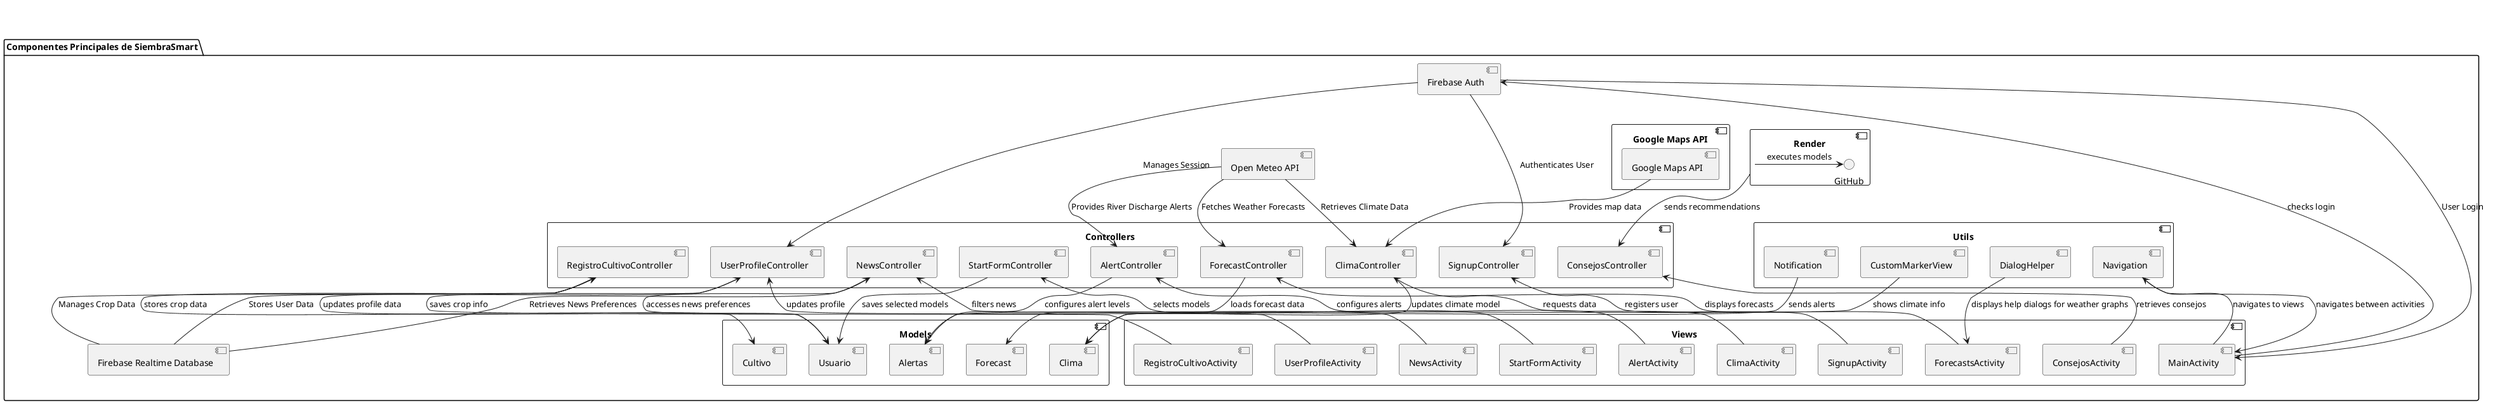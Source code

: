 @startuml

package "Componentes Principales de SiembraSmart" {

    component "Controllers" {
        [NewsController]
        [ConsejosController]
        [ForecastController]
        [AlertController]
        [ClimaController]
        [RegistroCultivoController]
        [SignupController]
        [StartFormController]
        [UserProfileController]
    }

    component "Models" {
        [Alertas]
        [Clima]
        [Forecast]
        [Cultivo]
        [Usuario]
    }

    component "Views" {
        [ClimaActivity]
        [AlertActivity]
        [ConsejosActivity]
        [ForecastsActivity]
        [NewsActivity]
        [RegistroCultivoActivity]
        [SignupActivity]
        [StartFormActivity]
        [UserProfileActivity]
        [MainActivity]
    }

    component "Utils" {
        [CustomMarkerView]
        [Navigation]
        [Notification]
        [DialogHelper]

    }

    component "Render" {
        [Render] -down-> [ConsejosController] : sends recommendations
        [Render] -left-> GitHub : executes models
    }

    component "Firebase Auth" as FirebaseAuth {
        [FirebaseAuth] -down-> [SignupController] : Authenticates User
        [FirebaseAuth] -down-> [UserProfileController] : Manages Session
        [FirebaseAuth] -down-> [MainActivity] : User Login
    }

    component "Firebase Realtime Database" as FirebaseDatabase {
        [FirebaseDatabase] -up-> [UserProfileController] : Stores User Data
        [FirebaseDatabase] -up-> [RegistroCultivoController] : Manages Crop Data
        [FirebaseDatabase] -up-> [NewsController] : Retrieves News Preferences
    }

    component "Open Meteo API" as OpenMeteoAPI{
        [OpenMeteoAPI] -down-> [ForecastController] : Fetches Weather Forecasts
        [OpenMeteoAPI] -down-> [ClimaController] : Retrieves Climate Data
        [OpenMeteoAPI] -down-> [AlertController] : Provides River Discharge Alerts
    }

    component "Google Maps API" as GoogleMaps {
        [Google Maps API] -down-> [ClimaController] : Provides map data
    }

    [ClimaActivity] -up-> [ClimaController] : requests data
    [AlertActivity] -up-> [AlertController] : configures alerts
    [ConsejosActivity] -up-> [ConsejosController] : retrieves consejos
    [ForecastsActivity] -up-> [ForecastController] : displays forecasts
    [NewsActivity] -up-> [NewsController] : filters news
    [RegistroCultivoActivity] -up-> [RegistroCultivoController] : saves crop info
    [SignupActivity] -up-> [SignupController] : registers user
    [StartFormActivity] -up-> [StartFormController] : selects models
    [UserProfileActivity] -up-> [UserProfileController] : updates profile
    [MainActivity] -up-> [FirebaseAuth] : checks login
    [MainActivity] -up-> [Navigation] : navigates to views

    [UserProfileController] -down-> [Usuario] : updates profile data
    [StartFormController] -down-> [Usuario] : saves selected models
    [NewsController] -down-> [Usuario] : accesses news preferences
    [AlertController] -down-> [Alertas] : configures alert levels
    [ClimaController] -down-> [Clima] : updates climate model
    [ForecastController] -down-> [Forecast] : loads forecast data
    [RegistroCultivoController] -down-> [Cultivo] : stores crop data
    [DialogHelper] -down-> [ForecastsActivity] : displays help dialogs for weather graphs
    [CustomMarkerView] -down-> [Clima] : shows climate info
    [Notification] -down-> [Alertas] : sends alerts
    [Navigation] -down-> [MainActivity] : navigates between activities
    FirebaseAuth -[hidden]-> OpenMeteoAPI
    FirebaseAuth -[hidden]-> FirebaseDatabase
}

@enduml

